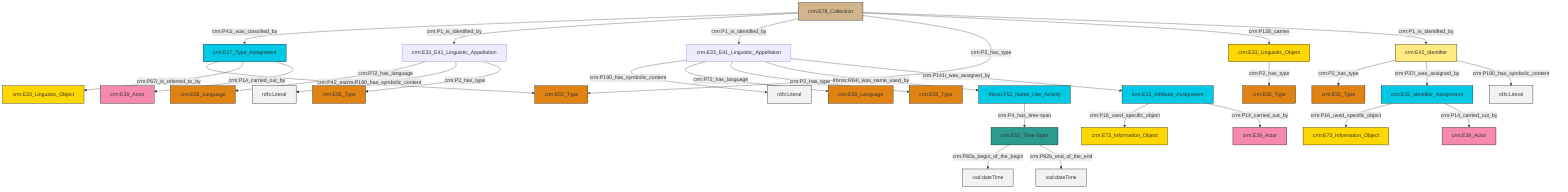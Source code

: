 graph TD
classDef Literal fill:#f2f2f2,stroke:#000000;
classDef CRM_Entity fill:#FFFFFF,stroke:#000000;
classDef Temporal_Entity fill:#00C9E6, stroke:#000000;
classDef Type fill:#E18312, stroke:#000000;
classDef Time-Span fill:#2C9C91, stroke:#000000;
classDef Appellation fill:#FFEB7F, stroke:#000000;
classDef Place fill:#008836, stroke:#000000;
classDef Persistent_Item fill:#B266B2, stroke:#000000;
classDef Conceptual_Object fill:#FFD700, stroke:#000000;
classDef Physical_Thing fill:#D2B48C, stroke:#000000;
classDef Actor fill:#f58aad, stroke:#000000;
classDef PC_Classes fill:#4ce600, stroke:#000000;
classDef Multi fill:#cccccc,stroke:#000000;

0["crm:E17_Type_Assignment"]:::Temporal_Entity -->|crm:P42_assigned| 1["crm:E55_Type"]:::Type
2["crm:E33_Linguistic_Object"]:::Conceptual_Object -->|crm:P2_has_type| 3["crm:E55_Type"]:::Type
4["crm:E13_Attribute_Assignment"]:::Temporal_Entity -->|crm:P16_used_specific_object| 5["crm:E73_Information_Object"]:::Conceptual_Object
8["crm:E33_E41_Linguistic_Appellation"]:::Default -->|crm:P190_has_symbolic_content| 9[rdfs:Literal]:::Literal
11["crm:E42_Identifier"]:::Appellation -->|crm:P2_has_type| 12["crm:E55_Type"]:::Type
19["crm:E78_Collection"]:::Physical_Thing -->|crm:P41i_was_classified_by| 0["crm:E17_Type_Assignment"]:::Temporal_Entity
21["crm:E15_Identifier_Assignment"]:::Temporal_Entity -->|crm:P16_used_specific_object| 22["crm:E73_Information_Object"]:::Conceptual_Object
19["crm:E78_Collection"]:::Physical_Thing -->|crm:P1_is_identified_by| 23["crm:E33_E41_Linguistic_Appellation"]:::Default
23["crm:E33_E41_Linguistic_Appellation"]:::Default -->|crm:P72_has_language| 24["crm:E56_Language"]:::Type
23["crm:E33_E41_Linguistic_Appellation"]:::Default -->|crm:P190_has_symbolic_content| 25[rdfs:Literal]:::Literal
8["crm:E33_E41_Linguistic_Appellation"]:::Default -->|crm:P72_has_language| 26["crm:E56_Language"]:::Type
8["crm:E33_E41_Linguistic_Appellation"]:::Default -->|crm:P2_has_type| 16["crm:E55_Type"]:::Type
19["crm:E78_Collection"]:::Physical_Thing -->|crm:P1_is_identified_by| 8["crm:E33_E41_Linguistic_Appellation"]:::Default
23["crm:E33_E41_Linguistic_Appellation"]:::Default -->|crm:P2_has_type| 6["crm:E55_Type"]:::Type
8["crm:E33_E41_Linguistic_Appellation"]:::Default -->|frbroo:R64i_was_name_used_by| 33["frbroo:F52_Name_Use_Activity"]:::Temporal_Entity
8["crm:E33_E41_Linguistic_Appellation"]:::Default -->|crm:P141i_was_assigned_by| 4["crm:E13_Attribute_Assignment"]:::Temporal_Entity
19["crm:E78_Collection"]:::Physical_Thing -->|crm:P2_has_type| 1["crm:E55_Type"]:::Type
19["crm:E78_Collection"]:::Physical_Thing -->|crm:P128_carries| 2["crm:E33_Linguistic_Object"]:::Conceptual_Object
37["crm:E52_Time-Span"]:::Time-Span -->|crm:P82a_begin_of_the_begin| 38[xsd:dateTime]:::Literal
11["crm:E42_Identifier"]:::Appellation -->|crm:P37i_was_assigned_by| 21["crm:E15_Identifier_Assignment"]:::Temporal_Entity
0["crm:E17_Type_Assignment"]:::Temporal_Entity -->|crm:P67i_is_referred_to_by| 35["crm:E33_Linguistic_Object"]:::Conceptual_Object
21["crm:E15_Identifier_Assignment"]:::Temporal_Entity -->|crm:P14_carried_out_by| 14["crm:E39_Actor"]:::Actor
19["crm:E78_Collection"]:::Physical_Thing -->|crm:P1_is_identified_by| 11["crm:E42_Identifier"]:::Appellation
4["crm:E13_Attribute_Assignment"]:::Temporal_Entity -->|crm:P14_carried_out_by| 31["crm:E39_Actor"]:::Actor
33["frbroo:F52_Name_Use_Activity"]:::Temporal_Entity -->|crm:P4_has_time-span| 37["crm:E52_Time-Span"]:::Time-Span
11["crm:E42_Identifier"]:::Appellation -->|crm:P190_has_symbolic_content| 48[rdfs:Literal]:::Literal
0["crm:E17_Type_Assignment"]:::Temporal_Entity -->|crm:P14_carried_out_by| 44["crm:E39_Actor"]:::Actor
37["crm:E52_Time-Span"]:::Time-Span -->|crm:P82b_end_of_the_end| 51[xsd:dateTime]:::Literal